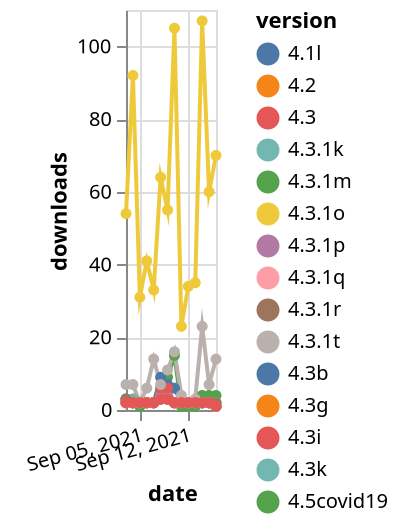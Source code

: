 {"$schema": "https://vega.github.io/schema/vega-lite/v5.json", "description": "A simple bar chart with embedded data.", "data": {"values": [{"date": "2021-09-03", "total": 5015, "delta": 2, "version": "4.2"}, {"date": "2021-09-04", "total": 5017, "delta": 2, "version": "4.2"}, {"date": "2021-09-05", "total": 5019, "delta": 2, "version": "4.2"}, {"date": "2021-09-06", "total": 5021, "delta": 2, "version": "4.2"}, {"date": "2021-09-07", "total": 5023, "delta": 2, "version": "4.2"}, {"date": "2021-09-08", "total": 5026, "delta": 3, "version": "4.2"}, {"date": "2021-09-09", "total": 5029, "delta": 3, "version": "4.2"}, {"date": "2021-09-10", "total": 5031, "delta": 2, "version": "4.2"}, {"date": "2021-09-11", "total": 5033, "delta": 2, "version": "4.2"}, {"date": "2021-09-12", "total": 5035, "delta": 2, "version": "4.2"}, {"date": "2021-09-13", "total": 5037, "delta": 2, "version": "4.2"}, {"date": "2021-09-14", "total": 5039, "delta": 2, "version": "4.2"}, {"date": "2021-09-15", "total": 5041, "delta": 2, "version": "4.2"}, {"date": "2021-09-16", "total": 5042, "delta": 1, "version": "4.2"}, {"date": "2021-09-03", "total": 6200, "delta": 3, "version": "4.5covid19"}, {"date": "2021-09-04", "total": 6203, "delta": 3, "version": "4.5covid19"}, {"date": "2021-09-05", "total": 6204, "delta": 1, "version": "4.5covid19"}, {"date": "2021-09-06", "total": 6206, "delta": 2, "version": "4.5covid19"}, {"date": "2021-09-07", "total": 6208, "delta": 2, "version": "4.5covid19"}, {"date": "2021-09-08", "total": 6213, "delta": 5, "version": "4.5covid19"}, {"date": "2021-09-09", "total": 6222, "delta": 9, "version": "4.5covid19"}, {"date": "2021-09-10", "total": 6237, "delta": 15, "version": "4.5covid19"}, {"date": "2021-09-11", "total": 6238, "delta": 1, "version": "4.5covid19"}, {"date": "2021-09-12", "total": 6239, "delta": 1, "version": "4.5covid19"}, {"date": "2021-09-13", "total": 6240, "delta": 1, "version": "4.5covid19"}, {"date": "2021-09-14", "total": 6244, "delta": 4, "version": "4.5covid19"}, {"date": "2021-09-15", "total": 6248, "delta": 4, "version": "4.5covid19"}, {"date": "2021-09-16", "total": 6252, "delta": 4, "version": "4.5covid19"}, {"date": "2021-09-03", "total": 20222, "delta": 2, "version": "4.1l"}, {"date": "2021-09-04", "total": 20224, "delta": 2, "version": "4.1l"}, {"date": "2021-09-05", "total": 20226, "delta": 2, "version": "4.1l"}, {"date": "2021-09-06", "total": 20228, "delta": 2, "version": "4.1l"}, {"date": "2021-09-07", "total": 20230, "delta": 2, "version": "4.1l"}, {"date": "2021-09-08", "total": 20239, "delta": 9, "version": "4.1l"}, {"date": "2021-09-09", "total": 20246, "delta": 7, "version": "4.1l"}, {"date": "2021-09-10", "total": 20252, "delta": 6, "version": "4.1l"}, {"date": "2021-09-11", "total": 20254, "delta": 2, "version": "4.1l"}, {"date": "2021-09-12", "total": 20256, "delta": 2, "version": "4.1l"}, {"date": "2021-09-13", "total": 20258, "delta": 2, "version": "4.1l"}, {"date": "2021-09-14", "total": 20260, "delta": 2, "version": "4.1l"}, {"date": "2021-09-15", "total": 20262, "delta": 2, "version": "4.1l"}, {"date": "2021-09-16", "total": 20263, "delta": 1, "version": "4.1l"}, {"date": "2021-09-03", "total": 2939, "delta": 2, "version": "4.3.1m"}, {"date": "2021-09-04", "total": 2941, "delta": 2, "version": "4.3.1m"}, {"date": "2021-09-05", "total": 2943, "delta": 2, "version": "4.3.1m"}, {"date": "2021-09-06", "total": 2945, "delta": 2, "version": "4.3.1m"}, {"date": "2021-09-07", "total": 2947, "delta": 2, "version": "4.3.1m"}, {"date": "2021-09-08", "total": 2950, "delta": 3, "version": "4.3.1m"}, {"date": "2021-09-09", "total": 2953, "delta": 3, "version": "4.3.1m"}, {"date": "2021-09-10", "total": 2955, "delta": 2, "version": "4.3.1m"}, {"date": "2021-09-11", "total": 2957, "delta": 2, "version": "4.3.1m"}, {"date": "2021-09-12", "total": 2959, "delta": 2, "version": "4.3.1m"}, {"date": "2021-09-13", "total": 2961, "delta": 2, "version": "4.3.1m"}, {"date": "2021-09-14", "total": 2963, "delta": 2, "version": "4.3.1m"}, {"date": "2021-09-15", "total": 2965, "delta": 2, "version": "4.3.1m"}, {"date": "2021-09-16", "total": 2966, "delta": 1, "version": "4.3.1m"}, {"date": "2021-09-03", "total": 3140, "delta": 2, "version": "4.3g"}, {"date": "2021-09-04", "total": 3142, "delta": 2, "version": "4.3g"}, {"date": "2021-09-05", "total": 3144, "delta": 2, "version": "4.3g"}, {"date": "2021-09-06", "total": 3146, "delta": 2, "version": "4.3g"}, {"date": "2021-09-07", "total": 3148, "delta": 2, "version": "4.3g"}, {"date": "2021-09-08", "total": 3151, "delta": 3, "version": "4.3g"}, {"date": "2021-09-09", "total": 3154, "delta": 3, "version": "4.3g"}, {"date": "2021-09-10", "total": 3156, "delta": 2, "version": "4.3g"}, {"date": "2021-09-11", "total": 3158, "delta": 2, "version": "4.3g"}, {"date": "2021-09-12", "total": 3160, "delta": 2, "version": "4.3g"}, {"date": "2021-09-13", "total": 3162, "delta": 2, "version": "4.3g"}, {"date": "2021-09-14", "total": 3164, "delta": 2, "version": "4.3g"}, {"date": "2021-09-15", "total": 3166, "delta": 2, "version": "4.3g"}, {"date": "2021-09-16", "total": 3167, "delta": 1, "version": "4.3g"}, {"date": "2021-09-03", "total": 4003, "delta": 2, "version": "4.3.1p"}, {"date": "2021-09-04", "total": 4005, "delta": 2, "version": "4.3.1p"}, {"date": "2021-09-05", "total": 4007, "delta": 2, "version": "4.3.1p"}, {"date": "2021-09-06", "total": 4009, "delta": 2, "version": "4.3.1p"}, {"date": "2021-09-07", "total": 4011, "delta": 2, "version": "4.3.1p"}, {"date": "2021-09-08", "total": 4015, "delta": 4, "version": "4.3.1p"}, {"date": "2021-09-09", "total": 4019, "delta": 4, "version": "4.3.1p"}, {"date": "2021-09-10", "total": 4021, "delta": 2, "version": "4.3.1p"}, {"date": "2021-09-11", "total": 4023, "delta": 2, "version": "4.3.1p"}, {"date": "2021-09-12", "total": 4025, "delta": 2, "version": "4.3.1p"}, {"date": "2021-09-13", "total": 4027, "delta": 2, "version": "4.3.1p"}, {"date": "2021-09-14", "total": 4029, "delta": 2, "version": "4.3.1p"}, {"date": "2021-09-15", "total": 4031, "delta": 2, "version": "4.3.1p"}, {"date": "2021-09-16", "total": 4033, "delta": 2, "version": "4.3.1p"}, {"date": "2021-09-03", "total": 2579, "delta": 2, "version": "4.3.1k"}, {"date": "2021-09-04", "total": 2581, "delta": 2, "version": "4.3.1k"}, {"date": "2021-09-05", "total": 2583, "delta": 2, "version": "4.3.1k"}, {"date": "2021-09-06", "total": 2585, "delta": 2, "version": "4.3.1k"}, {"date": "2021-09-07", "total": 2587, "delta": 2, "version": "4.3.1k"}, {"date": "2021-09-08", "total": 2590, "delta": 3, "version": "4.3.1k"}, {"date": "2021-09-09", "total": 2593, "delta": 3, "version": "4.3.1k"}, {"date": "2021-09-10", "total": 2595, "delta": 2, "version": "4.3.1k"}, {"date": "2021-09-11", "total": 2597, "delta": 2, "version": "4.3.1k"}, {"date": "2021-09-12", "total": 2599, "delta": 2, "version": "4.3.1k"}, {"date": "2021-09-13", "total": 2601, "delta": 2, "version": "4.3.1k"}, {"date": "2021-09-14", "total": 2603, "delta": 2, "version": "4.3.1k"}, {"date": "2021-09-15", "total": 2605, "delta": 2, "version": "4.3.1k"}, {"date": "2021-09-16", "total": 2606, "delta": 1, "version": "4.3.1k"}, {"date": "2021-09-03", "total": 8856, "delta": 2, "version": "4.3"}, {"date": "2021-09-04", "total": 8858, "delta": 2, "version": "4.3"}, {"date": "2021-09-05", "total": 8860, "delta": 2, "version": "4.3"}, {"date": "2021-09-06", "total": 8862, "delta": 2, "version": "4.3"}, {"date": "2021-09-07", "total": 8864, "delta": 2, "version": "4.3"}, {"date": "2021-09-08", "total": 8870, "delta": 6, "version": "4.3"}, {"date": "2021-09-09", "total": 8876, "delta": 6, "version": "4.3"}, {"date": "2021-09-10", "total": 8878, "delta": 2, "version": "4.3"}, {"date": "2021-09-11", "total": 8880, "delta": 2, "version": "4.3"}, {"date": "2021-09-12", "total": 8882, "delta": 2, "version": "4.3"}, {"date": "2021-09-13", "total": 8884, "delta": 2, "version": "4.3"}, {"date": "2021-09-14", "total": 8886, "delta": 2, "version": "4.3"}, {"date": "2021-09-15", "total": 8888, "delta": 2, "version": "4.3"}, {"date": "2021-09-16", "total": 8889, "delta": 1, "version": "4.3"}, {"date": "2021-09-03", "total": 2575, "delta": 3, "version": "4.3b"}, {"date": "2021-09-04", "total": 2577, "delta": 2, "version": "4.3b"}, {"date": "2021-09-05", "total": 2579, "delta": 2, "version": "4.3b"}, {"date": "2021-09-06", "total": 2581, "delta": 2, "version": "4.3b"}, {"date": "2021-09-07", "total": 2583, "delta": 2, "version": "4.3b"}, {"date": "2021-09-08", "total": 2586, "delta": 3, "version": "4.3b"}, {"date": "2021-09-09", "total": 2589, "delta": 3, "version": "4.3b"}, {"date": "2021-09-10", "total": 2591, "delta": 2, "version": "4.3b"}, {"date": "2021-09-11", "total": 2593, "delta": 2, "version": "4.3b"}, {"date": "2021-09-12", "total": 2595, "delta": 2, "version": "4.3b"}, {"date": "2021-09-13", "total": 2597, "delta": 2, "version": "4.3b"}, {"date": "2021-09-14", "total": 2599, "delta": 2, "version": "4.3b"}, {"date": "2021-09-15", "total": 2601, "delta": 2, "version": "4.3b"}, {"date": "2021-09-16", "total": 2602, "delta": 1, "version": "4.3b"}, {"date": "2021-09-03", "total": 2596, "delta": 2, "version": "4.3.1o"}, {"date": "2021-09-04", "total": 2598, "delta": 2, "version": "4.3.1o"}, {"date": "2021-09-05", "total": 2600, "delta": 2, "version": "4.3.1o"}, {"date": "2021-09-06", "total": 2602, "delta": 2, "version": "4.3.1o"}, {"date": "2021-09-07", "total": 2604, "delta": 2, "version": "4.3.1o"}, {"date": "2021-09-08", "total": 2607, "delta": 3, "version": "4.3.1o"}, {"date": "2021-09-09", "total": 2610, "delta": 3, "version": "4.3.1o"}, {"date": "2021-09-10", "total": 2612, "delta": 2, "version": "4.3.1o"}, {"date": "2021-09-11", "total": 2614, "delta": 2, "version": "4.3.1o"}, {"date": "2021-09-12", "total": 2616, "delta": 2, "version": "4.3.1o"}, {"date": "2021-09-13", "total": 2618, "delta": 2, "version": "4.3.1o"}, {"date": "2021-09-14", "total": 2620, "delta": 2, "version": "4.3.1o"}, {"date": "2021-09-15", "total": 2622, "delta": 2, "version": "4.3.1o"}, {"date": "2021-09-16", "total": 2623, "delta": 1, "version": "4.3.1o"}, {"date": "2021-09-03", "total": 2898, "delta": 3, "version": "4.3k"}, {"date": "2021-09-04", "total": 2901, "delta": 3, "version": "4.3k"}, {"date": "2021-09-05", "total": 2903, "delta": 2, "version": "4.3k"}, {"date": "2021-09-06", "total": 2905, "delta": 2, "version": "4.3k"}, {"date": "2021-09-07", "total": 2907, "delta": 2, "version": "4.3k"}, {"date": "2021-09-08", "total": 2910, "delta": 3, "version": "4.3k"}, {"date": "2021-09-09", "total": 2913, "delta": 3, "version": "4.3k"}, {"date": "2021-09-10", "total": 2915, "delta": 2, "version": "4.3k"}, {"date": "2021-09-11", "total": 2917, "delta": 2, "version": "4.3k"}, {"date": "2021-09-12", "total": 2919, "delta": 2, "version": "4.3k"}, {"date": "2021-09-13", "total": 2921, "delta": 2, "version": "4.3k"}, {"date": "2021-09-14", "total": 2923, "delta": 2, "version": "4.3k"}, {"date": "2021-09-15", "total": 2925, "delta": 2, "version": "4.3k"}, {"date": "2021-09-16", "total": 2926, "delta": 1, "version": "4.3k"}, {"date": "2021-09-03", "total": 48044, "delta": 7, "version": "4.3.1t"}, {"date": "2021-09-04", "total": 48051, "delta": 7, "version": "4.3.1t"}, {"date": "2021-09-05", "total": 48053, "delta": 2, "version": "4.3.1t"}, {"date": "2021-09-06", "total": 48059, "delta": 6, "version": "4.3.1t"}, {"date": "2021-09-07", "total": 48073, "delta": 14, "version": "4.3.1t"}, {"date": "2021-09-08", "total": 48080, "delta": 7, "version": "4.3.1t"}, {"date": "2021-09-09", "total": 48091, "delta": 11, "version": "4.3.1t"}, {"date": "2021-09-10", "total": 48107, "delta": 16, "version": "4.3.1t"}, {"date": "2021-09-11", "total": 48111, "delta": 4, "version": "4.3.1t"}, {"date": "2021-09-12", "total": 48113, "delta": 2, "version": "4.3.1t"}, {"date": "2021-09-13", "total": 48116, "delta": 3, "version": "4.3.1t"}, {"date": "2021-09-14", "total": 48139, "delta": 23, "version": "4.3.1t"}, {"date": "2021-09-15", "total": 48146, "delta": 7, "version": "4.3.1t"}, {"date": "2021-09-16", "total": 48160, "delta": 14, "version": "4.3.1t"}, {"date": "2021-09-03", "total": 3148, "delta": 2, "version": "4.3.1q"}, {"date": "2021-09-04", "total": 3150, "delta": 2, "version": "4.3.1q"}, {"date": "2021-09-05", "total": 3152, "delta": 2, "version": "4.3.1q"}, {"date": "2021-09-06", "total": 3154, "delta": 2, "version": "4.3.1q"}, {"date": "2021-09-07", "total": 3156, "delta": 2, "version": "4.3.1q"}, {"date": "2021-09-08", "total": 3159, "delta": 3, "version": "4.3.1q"}, {"date": "2021-09-09", "total": 3162, "delta": 3, "version": "4.3.1q"}, {"date": "2021-09-10", "total": 3164, "delta": 2, "version": "4.3.1q"}, {"date": "2021-09-11", "total": 3166, "delta": 2, "version": "4.3.1q"}, {"date": "2021-09-12", "total": 3168, "delta": 2, "version": "4.3.1q"}, {"date": "2021-09-13", "total": 3170, "delta": 2, "version": "4.3.1q"}, {"date": "2021-09-14", "total": 3172, "delta": 2, "version": "4.3.1q"}, {"date": "2021-09-15", "total": 3174, "delta": 2, "version": "4.3.1q"}, {"date": "2021-09-16", "total": 3176, "delta": 2, "version": "4.3.1q"}, {"date": "2021-09-03", "total": 18044, "delta": 54, "version": "5.0"}, {"date": "2021-09-04", "total": 18136, "delta": 92, "version": "5.0"}, {"date": "2021-09-05", "total": 18167, "delta": 31, "version": "5.0"}, {"date": "2021-09-06", "total": 18208, "delta": 41, "version": "5.0"}, {"date": "2021-09-07", "total": 18241, "delta": 33, "version": "5.0"}, {"date": "2021-09-08", "total": 18305, "delta": 64, "version": "5.0"}, {"date": "2021-09-09", "total": 18360, "delta": 55, "version": "5.0"}, {"date": "2021-09-10", "total": 18465, "delta": 105, "version": "5.0"}, {"date": "2021-09-11", "total": 18488, "delta": 23, "version": "5.0"}, {"date": "2021-09-12", "total": 18522, "delta": 34, "version": "5.0"}, {"date": "2021-09-13", "total": 18557, "delta": 35, "version": "5.0"}, {"date": "2021-09-14", "total": 18664, "delta": 107, "version": "5.0"}, {"date": "2021-09-15", "total": 18724, "delta": 60, "version": "5.0"}, {"date": "2021-09-16", "total": 18794, "delta": 70, "version": "5.0"}, {"date": "2021-09-03", "total": 4404, "delta": 3, "version": "4.3.1r"}, {"date": "2021-09-04", "total": 4406, "delta": 2, "version": "4.3.1r"}, {"date": "2021-09-05", "total": 4408, "delta": 2, "version": "4.3.1r"}, {"date": "2021-09-06", "total": 4410, "delta": 2, "version": "4.3.1r"}, {"date": "2021-09-07", "total": 4412, "delta": 2, "version": "4.3.1r"}, {"date": "2021-09-08", "total": 4415, "delta": 3, "version": "4.3.1r"}, {"date": "2021-09-09", "total": 4418, "delta": 3, "version": "4.3.1r"}, {"date": "2021-09-10", "total": 4420, "delta": 2, "version": "4.3.1r"}, {"date": "2021-09-11", "total": 4422, "delta": 2, "version": "4.3.1r"}, {"date": "2021-09-12", "total": 4424, "delta": 2, "version": "4.3.1r"}, {"date": "2021-09-13", "total": 4426, "delta": 2, "version": "4.3.1r"}, {"date": "2021-09-14", "total": 4428, "delta": 2, "version": "4.3.1r"}, {"date": "2021-09-15", "total": 4430, "delta": 2, "version": "4.3.1r"}, {"date": "2021-09-16", "total": 4432, "delta": 2, "version": "4.3.1r"}, {"date": "2021-09-03", "total": 4913, "delta": 2, "version": "4.3i"}, {"date": "2021-09-04", "total": 4915, "delta": 2, "version": "4.3i"}, {"date": "2021-09-05", "total": 4917, "delta": 2, "version": "4.3i"}, {"date": "2021-09-06", "total": 4919, "delta": 2, "version": "4.3i"}, {"date": "2021-09-07", "total": 4921, "delta": 2, "version": "4.3i"}, {"date": "2021-09-08", "total": 4924, "delta": 3, "version": "4.3i"}, {"date": "2021-09-09", "total": 4927, "delta": 3, "version": "4.3i"}, {"date": "2021-09-10", "total": 4929, "delta": 2, "version": "4.3i"}, {"date": "2021-09-11", "total": 4931, "delta": 2, "version": "4.3i"}, {"date": "2021-09-12", "total": 4933, "delta": 2, "version": "4.3i"}, {"date": "2021-09-13", "total": 4935, "delta": 2, "version": "4.3i"}, {"date": "2021-09-14", "total": 4937, "delta": 2, "version": "4.3i"}, {"date": "2021-09-15", "total": 4939, "delta": 2, "version": "4.3i"}, {"date": "2021-09-16", "total": 4940, "delta": 1, "version": "4.3i"}]}, "width": "container", "mark": {"type": "line", "point": {"filled": true}}, "encoding": {"x": {"field": "date", "type": "temporal", "timeUnit": "yearmonthdate", "title": "date", "axis": {"labelAngle": -15}}, "y": {"field": "delta", "type": "quantitative", "title": "downloads"}, "color": {"field": "version", "type": "nominal"}, "tooltip": {"field": "delta"}}}